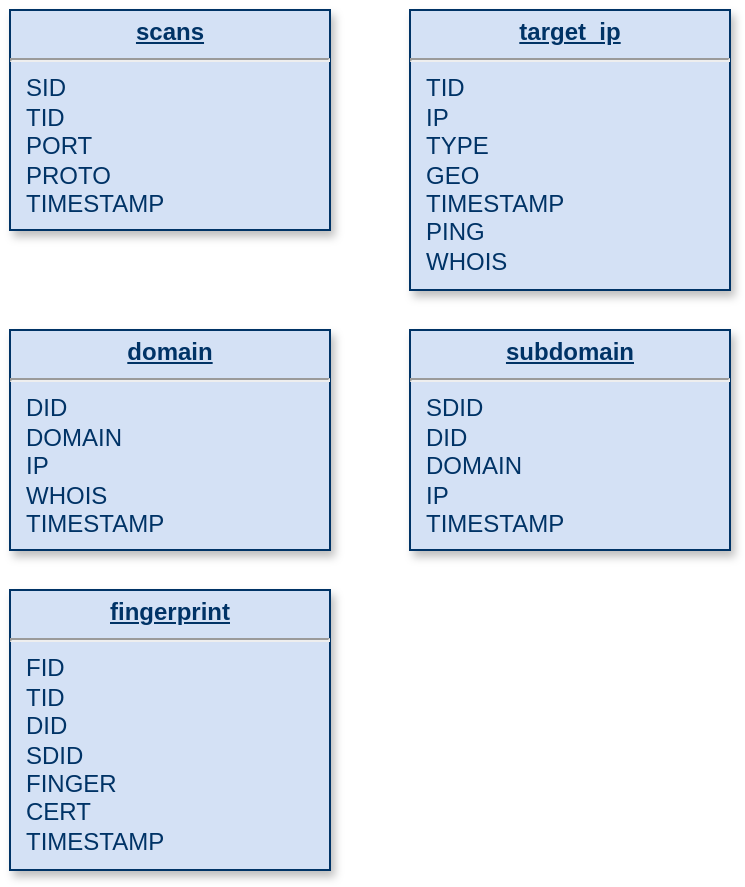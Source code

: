 <mxfile version="22.1.2" type="device">
  <diagram name="Page-1" id="efa7a0a1-bf9b-a30e-e6df-94a7791c09e9">
    <mxGraphModel dx="1036" dy="614" grid="1" gridSize="10" guides="1" tooltips="1" connect="1" arrows="1" fold="1" page="1" pageScale="1" pageWidth="826" pageHeight="1169" background="none" math="0" shadow="0">
      <root>
        <mxCell id="0" />
        <mxCell id="1" parent="0" />
        <mxCell id="19" value="&lt;p style=&quot;margin: 0px; margin-top: 4px; text-align: center; text-decoration: underline;&quot;&gt;&lt;strong&gt;scans&lt;/strong&gt;&lt;/p&gt;&lt;hr&gt;&lt;p style=&quot;margin: 0px; margin-left: 8px;&quot;&gt;SID&amp;nbsp;&lt;br&gt;TID&lt;/p&gt;&lt;p style=&quot;margin: 0px; margin-left: 8px;&quot;&gt;PORT&lt;/p&gt;&lt;p style=&quot;margin: 0px; margin-left: 8px;&quot;&gt;PROTO&lt;/p&gt;&lt;p style=&quot;margin: 0px; margin-left: 8px;&quot;&gt;&lt;span style=&quot;background-color: initial;&quot;&gt;TIMESTAMP&lt;/span&gt;&lt;br&gt;&lt;/p&gt;" style="verticalAlign=top;align=left;overflow=fill;fontSize=12;fontFamily=Helvetica;html=1;strokeColor=#003366;shadow=1;fillColor=#D4E1F5;fontColor=#003366" parent="1" vertex="1">
          <mxGeometry x="160" y="160" width="160" height="110" as="geometry" />
        </mxCell>
        <mxCell id="Hwg2sTXEIrg-IoUBd-Sh-115" value="&lt;p style=&quot;margin: 0px; margin-top: 4px; text-align: center; text-decoration: underline;&quot;&gt;&lt;strong&gt;target_ip&lt;/strong&gt;&lt;/p&gt;&lt;hr&gt;&lt;p style=&quot;margin: 0px; margin-left: 8px;&quot;&gt;TID&lt;/p&gt;&lt;p style=&quot;margin: 0px; margin-left: 8px;&quot;&gt;IP&lt;/p&gt;&lt;p style=&quot;margin: 0px; margin-left: 8px;&quot;&gt;TYPE&lt;/p&gt;&lt;p style=&quot;margin: 0px; margin-left: 8px;&quot;&gt;GEO&lt;/p&gt;&lt;p style=&quot;margin: 0px; margin-left: 8px;&quot;&gt;TIMESTAMP&lt;/p&gt;&lt;p style=&quot;margin: 0px; margin-left: 8px;&quot;&gt;PING&lt;/p&gt;&lt;p style=&quot;margin: 0px; margin-left: 8px;&quot;&gt;WHOIS&lt;/p&gt;" style="verticalAlign=top;align=left;overflow=fill;fontSize=12;fontFamily=Helvetica;html=1;strokeColor=#003366;shadow=1;fillColor=#D4E1F5;fontColor=#003366" vertex="1" parent="1">
          <mxGeometry x="360" y="160" width="160" height="140" as="geometry" />
        </mxCell>
        <mxCell id="Hwg2sTXEIrg-IoUBd-Sh-117" value="&lt;p style=&quot;border-color: var(--border-color); text-decoration-line: underline; margin: 4px 0px 0px; text-align: center;&quot;&gt;&lt;b style=&quot;border-color: var(--border-color);&quot;&gt;domain&lt;/b&gt;&lt;/p&gt;&lt;hr style=&quot;border-color: var(--border-color);&quot;&gt;&lt;p style=&quot;border-color: var(--border-color); margin: 0px 0px 0px 8px;&quot;&gt;DID&lt;/p&gt;&lt;p style=&quot;border-color: var(--border-color); margin: 0px 0px 0px 8px;&quot;&gt;DOMAIN&lt;/p&gt;&lt;p style=&quot;border-color: var(--border-color); margin: 0px 0px 0px 8px;&quot;&gt;IP&lt;/p&gt;&lt;p style=&quot;border-color: var(--border-color); margin: 0px 0px 0px 8px;&quot;&gt;WHOIS&lt;/p&gt;&lt;p style=&quot;border-color: var(--border-color); margin: 0px 0px 0px 8px;&quot;&gt;TIMESTAMP&lt;/p&gt;" style="verticalAlign=top;align=left;overflow=fill;fontSize=12;fontFamily=Helvetica;html=1;strokeColor=#003366;shadow=1;fillColor=#D4E1F5;fontColor=#003366" vertex="1" parent="1">
          <mxGeometry x="160" y="320" width="160" height="110" as="geometry" />
        </mxCell>
        <mxCell id="Hwg2sTXEIrg-IoUBd-Sh-119" value="&lt;p style=&quot;border-color: var(--border-color); text-decoration-line: underline; margin: 4px 0px 0px; text-align: center;&quot;&gt;&lt;b style=&quot;border-color: var(--border-color);&quot;&gt;subdomain&lt;/b&gt;&lt;/p&gt;&lt;hr style=&quot;border-color: var(--border-color);&quot;&gt;&lt;p style=&quot;border-color: var(--border-color); margin: 0px 0px 0px 8px;&quot;&gt;SDID&lt;/p&gt;&lt;p style=&quot;border-color: var(--border-color); margin: 0px 0px 0px 8px;&quot;&gt;DID&lt;/p&gt;&lt;p style=&quot;border-color: var(--border-color); margin: 0px 0px 0px 8px;&quot;&gt;DOMAIN&lt;/p&gt;&lt;p style=&quot;border-color: var(--border-color); margin: 0px 0px 0px 8px;&quot;&gt;IP&lt;/p&gt;&lt;p style=&quot;border-color: var(--border-color); margin: 0px 0px 0px 8px;&quot;&gt;TIMESTAMP&lt;/p&gt;" style="verticalAlign=top;align=left;overflow=fill;fontSize=12;fontFamily=Helvetica;html=1;strokeColor=#003366;shadow=1;fillColor=#D4E1F5;fontColor=#003366" vertex="1" parent="1">
          <mxGeometry x="360" y="320" width="160" height="110" as="geometry" />
        </mxCell>
        <mxCell id="Hwg2sTXEIrg-IoUBd-Sh-122" value="&lt;p style=&quot;border-color: var(--border-color); text-decoration-line: underline; margin: 4px 0px 0px; text-align: center;&quot;&gt;&lt;b style=&quot;border-color: var(--border-color);&quot;&gt;fingerprint&lt;/b&gt;&lt;/p&gt;&lt;hr style=&quot;border-color: var(--border-color);&quot;&gt;&lt;p style=&quot;border-color: var(--border-color); margin: 0px 0px 0px 8px;&quot;&gt;FID&lt;/p&gt;&lt;p style=&quot;border-color: var(--border-color); margin: 0px 0px 0px 8px;&quot;&gt;TID&lt;/p&gt;&lt;p style=&quot;border-color: var(--border-color); margin: 0px 0px 0px 8px;&quot;&gt;DID&lt;/p&gt;&lt;p style=&quot;border-color: var(--border-color); margin: 0px 0px 0px 8px;&quot;&gt;SDID&lt;/p&gt;&lt;p style=&quot;border-color: var(--border-color); margin: 0px 0px 0px 8px;&quot;&gt;FINGER&lt;/p&gt;&lt;p style=&quot;border-color: var(--border-color); margin: 0px 0px 0px 8px;&quot;&gt;CERT&lt;/p&gt;&lt;p style=&quot;border-color: var(--border-color); margin: 0px 0px 0px 8px;&quot;&gt;TIMESTAMP&lt;/p&gt;" style="verticalAlign=top;align=left;overflow=fill;fontSize=12;fontFamily=Helvetica;html=1;strokeColor=#003366;shadow=1;fillColor=#D4E1F5;fontColor=#003366" vertex="1" parent="1">
          <mxGeometry x="160" y="450" width="160" height="140" as="geometry" />
        </mxCell>
      </root>
    </mxGraphModel>
  </diagram>
</mxfile>
